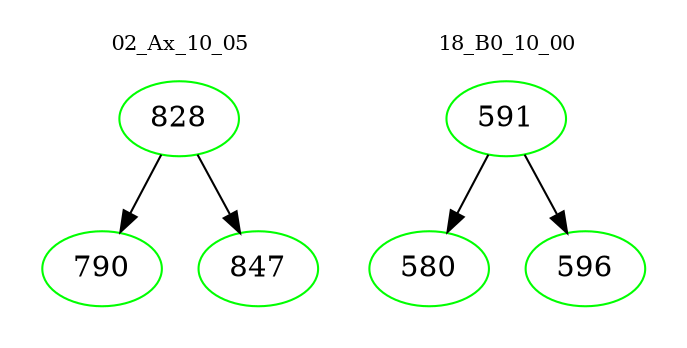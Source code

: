 digraph{
subgraph cluster_0 {
color = white
label = "02_Ax_10_05";
fontsize=10;
T0_828 [label="828", color="green"]
T0_828 -> T0_790 [color="black"]
T0_790 [label="790", color="green"]
T0_828 -> T0_847 [color="black"]
T0_847 [label="847", color="green"]
}
subgraph cluster_1 {
color = white
label = "18_B0_10_00";
fontsize=10;
T1_591 [label="591", color="green"]
T1_591 -> T1_580 [color="black"]
T1_580 [label="580", color="green"]
T1_591 -> T1_596 [color="black"]
T1_596 [label="596", color="green"]
}
}

